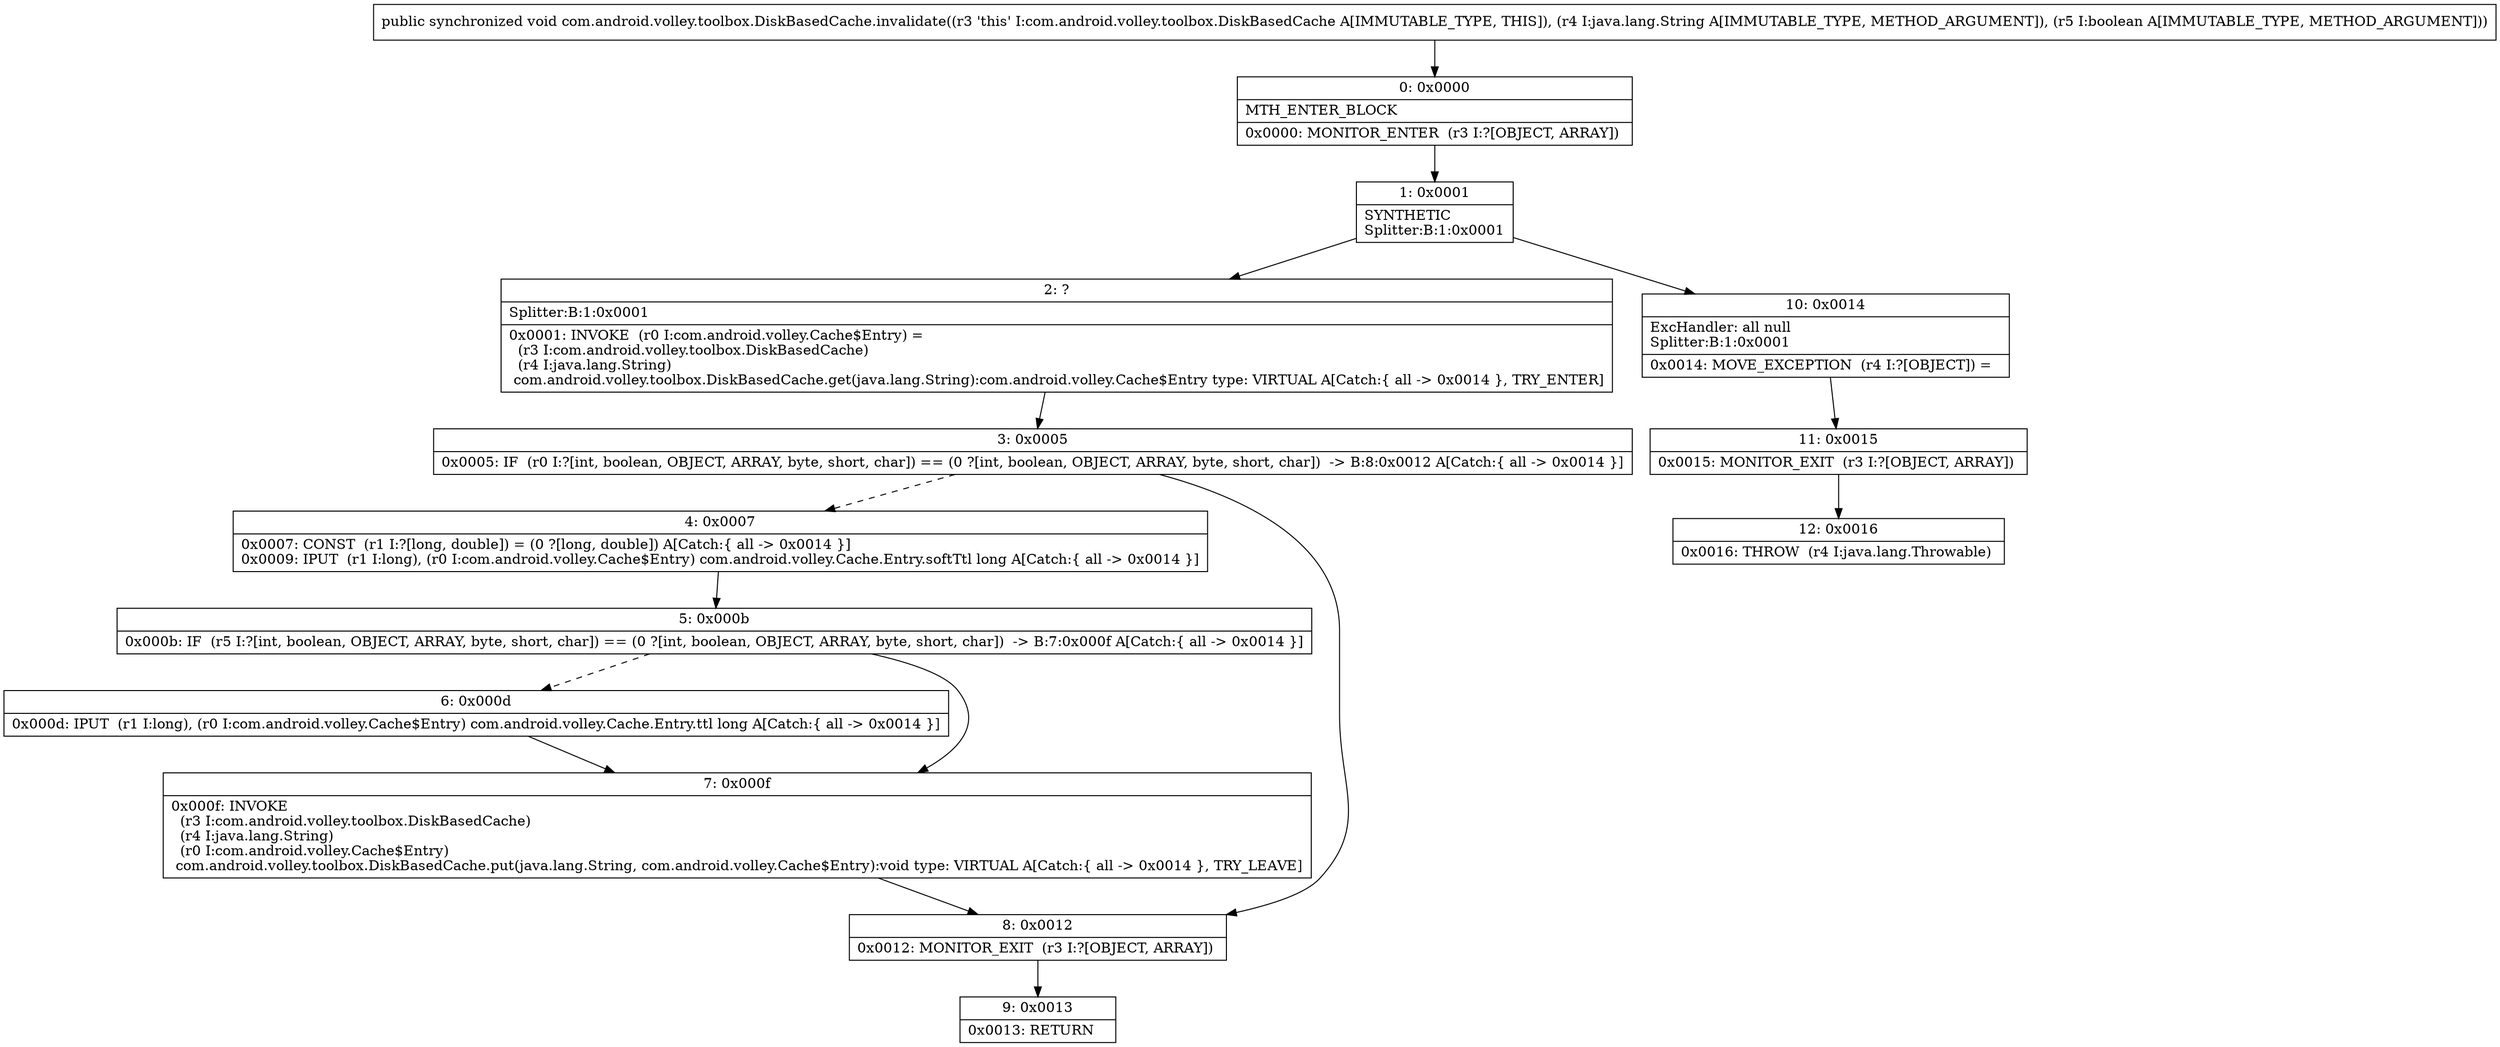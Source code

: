 digraph "CFG forcom.android.volley.toolbox.DiskBasedCache.invalidate(Ljava\/lang\/String;Z)V" {
Node_0 [shape=record,label="{0\:\ 0x0000|MTH_ENTER_BLOCK\l|0x0000: MONITOR_ENTER  (r3 I:?[OBJECT, ARRAY]) \l}"];
Node_1 [shape=record,label="{1\:\ 0x0001|SYNTHETIC\lSplitter:B:1:0x0001\l}"];
Node_2 [shape=record,label="{2\:\ ?|Splitter:B:1:0x0001\l|0x0001: INVOKE  (r0 I:com.android.volley.Cache$Entry) = \l  (r3 I:com.android.volley.toolbox.DiskBasedCache)\l  (r4 I:java.lang.String)\l com.android.volley.toolbox.DiskBasedCache.get(java.lang.String):com.android.volley.Cache$Entry type: VIRTUAL A[Catch:\{ all \-\> 0x0014 \}, TRY_ENTER]\l}"];
Node_3 [shape=record,label="{3\:\ 0x0005|0x0005: IF  (r0 I:?[int, boolean, OBJECT, ARRAY, byte, short, char]) == (0 ?[int, boolean, OBJECT, ARRAY, byte, short, char])  \-\> B:8:0x0012 A[Catch:\{ all \-\> 0x0014 \}]\l}"];
Node_4 [shape=record,label="{4\:\ 0x0007|0x0007: CONST  (r1 I:?[long, double]) = (0 ?[long, double]) A[Catch:\{ all \-\> 0x0014 \}]\l0x0009: IPUT  (r1 I:long), (r0 I:com.android.volley.Cache$Entry) com.android.volley.Cache.Entry.softTtl long A[Catch:\{ all \-\> 0x0014 \}]\l}"];
Node_5 [shape=record,label="{5\:\ 0x000b|0x000b: IF  (r5 I:?[int, boolean, OBJECT, ARRAY, byte, short, char]) == (0 ?[int, boolean, OBJECT, ARRAY, byte, short, char])  \-\> B:7:0x000f A[Catch:\{ all \-\> 0x0014 \}]\l}"];
Node_6 [shape=record,label="{6\:\ 0x000d|0x000d: IPUT  (r1 I:long), (r0 I:com.android.volley.Cache$Entry) com.android.volley.Cache.Entry.ttl long A[Catch:\{ all \-\> 0x0014 \}]\l}"];
Node_7 [shape=record,label="{7\:\ 0x000f|0x000f: INVOKE  \l  (r3 I:com.android.volley.toolbox.DiskBasedCache)\l  (r4 I:java.lang.String)\l  (r0 I:com.android.volley.Cache$Entry)\l com.android.volley.toolbox.DiskBasedCache.put(java.lang.String, com.android.volley.Cache$Entry):void type: VIRTUAL A[Catch:\{ all \-\> 0x0014 \}, TRY_LEAVE]\l}"];
Node_8 [shape=record,label="{8\:\ 0x0012|0x0012: MONITOR_EXIT  (r3 I:?[OBJECT, ARRAY]) \l}"];
Node_9 [shape=record,label="{9\:\ 0x0013|0x0013: RETURN   \l}"];
Node_10 [shape=record,label="{10\:\ 0x0014|ExcHandler: all null\lSplitter:B:1:0x0001\l|0x0014: MOVE_EXCEPTION  (r4 I:?[OBJECT]) =  \l}"];
Node_11 [shape=record,label="{11\:\ 0x0015|0x0015: MONITOR_EXIT  (r3 I:?[OBJECT, ARRAY]) \l}"];
Node_12 [shape=record,label="{12\:\ 0x0016|0x0016: THROW  (r4 I:java.lang.Throwable) \l}"];
MethodNode[shape=record,label="{public synchronized void com.android.volley.toolbox.DiskBasedCache.invalidate((r3 'this' I:com.android.volley.toolbox.DiskBasedCache A[IMMUTABLE_TYPE, THIS]), (r4 I:java.lang.String A[IMMUTABLE_TYPE, METHOD_ARGUMENT]), (r5 I:boolean A[IMMUTABLE_TYPE, METHOD_ARGUMENT])) }"];
MethodNode -> Node_0;
Node_0 -> Node_1;
Node_1 -> Node_2;
Node_1 -> Node_10;
Node_2 -> Node_3;
Node_3 -> Node_4[style=dashed];
Node_3 -> Node_8;
Node_4 -> Node_5;
Node_5 -> Node_6[style=dashed];
Node_5 -> Node_7;
Node_6 -> Node_7;
Node_7 -> Node_8;
Node_8 -> Node_9;
Node_10 -> Node_11;
Node_11 -> Node_12;
}

